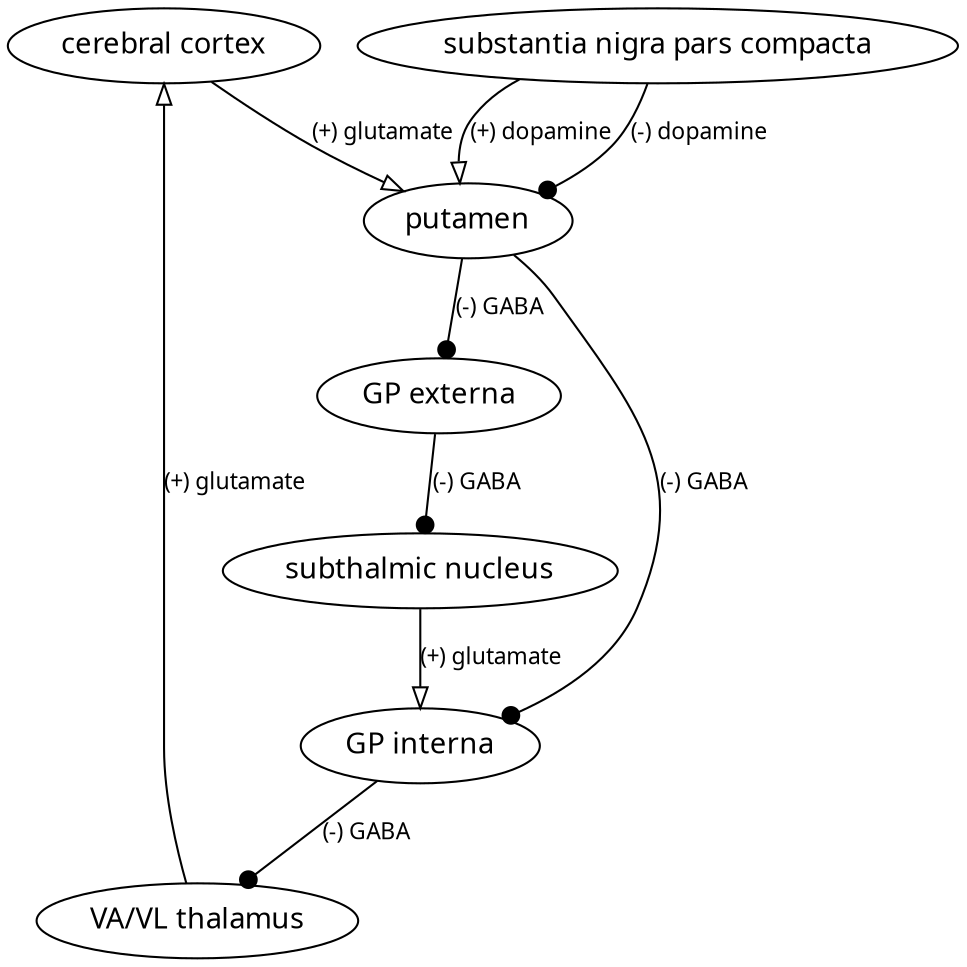 digraph g {
    //node [shape=plaintext];
    node [fontname="sans-serif"];
    edge [arrowhead="o" fontsize=11.0 fontname="sans-serif"]

    ctx [label="cerebral cortex"]
    p [label="putamen"]
    gpi [label="GP interna"]
    gpe [label="GP externa"]
    thal [label="VA/VL thalamus"]
    snc [label="substantia nigra pars compacta"]
    stn [label="subthalmic nucleus"]

    // direct pathway and common
    ctx -> p [label="(+) glutamate"]
    p -> gpi [label="(-) GABA" arrowhead="dot"]
    gpi -> thal [label="(-) GABA" arrowhead="dot"]
    thal -> ctx [label="(+) glutamate"]
    snc -> p [label="(+) dopamine"]
    
    // indirect pathway
    p -> gpe [label="(-) GABA" arrowhead="dot"]
    gpe -> stn [label="(-) GABA" arrowhead="dot"]
    stn -> gpi [label="(+) glutamate"]
    //stn -> gpi [label="disease:
    //hemiballismus" style="dotted" color="red"]  //hemiballismus disease
    snc -> p [label="(-) dopamine" arrowhead="dot"]
}
